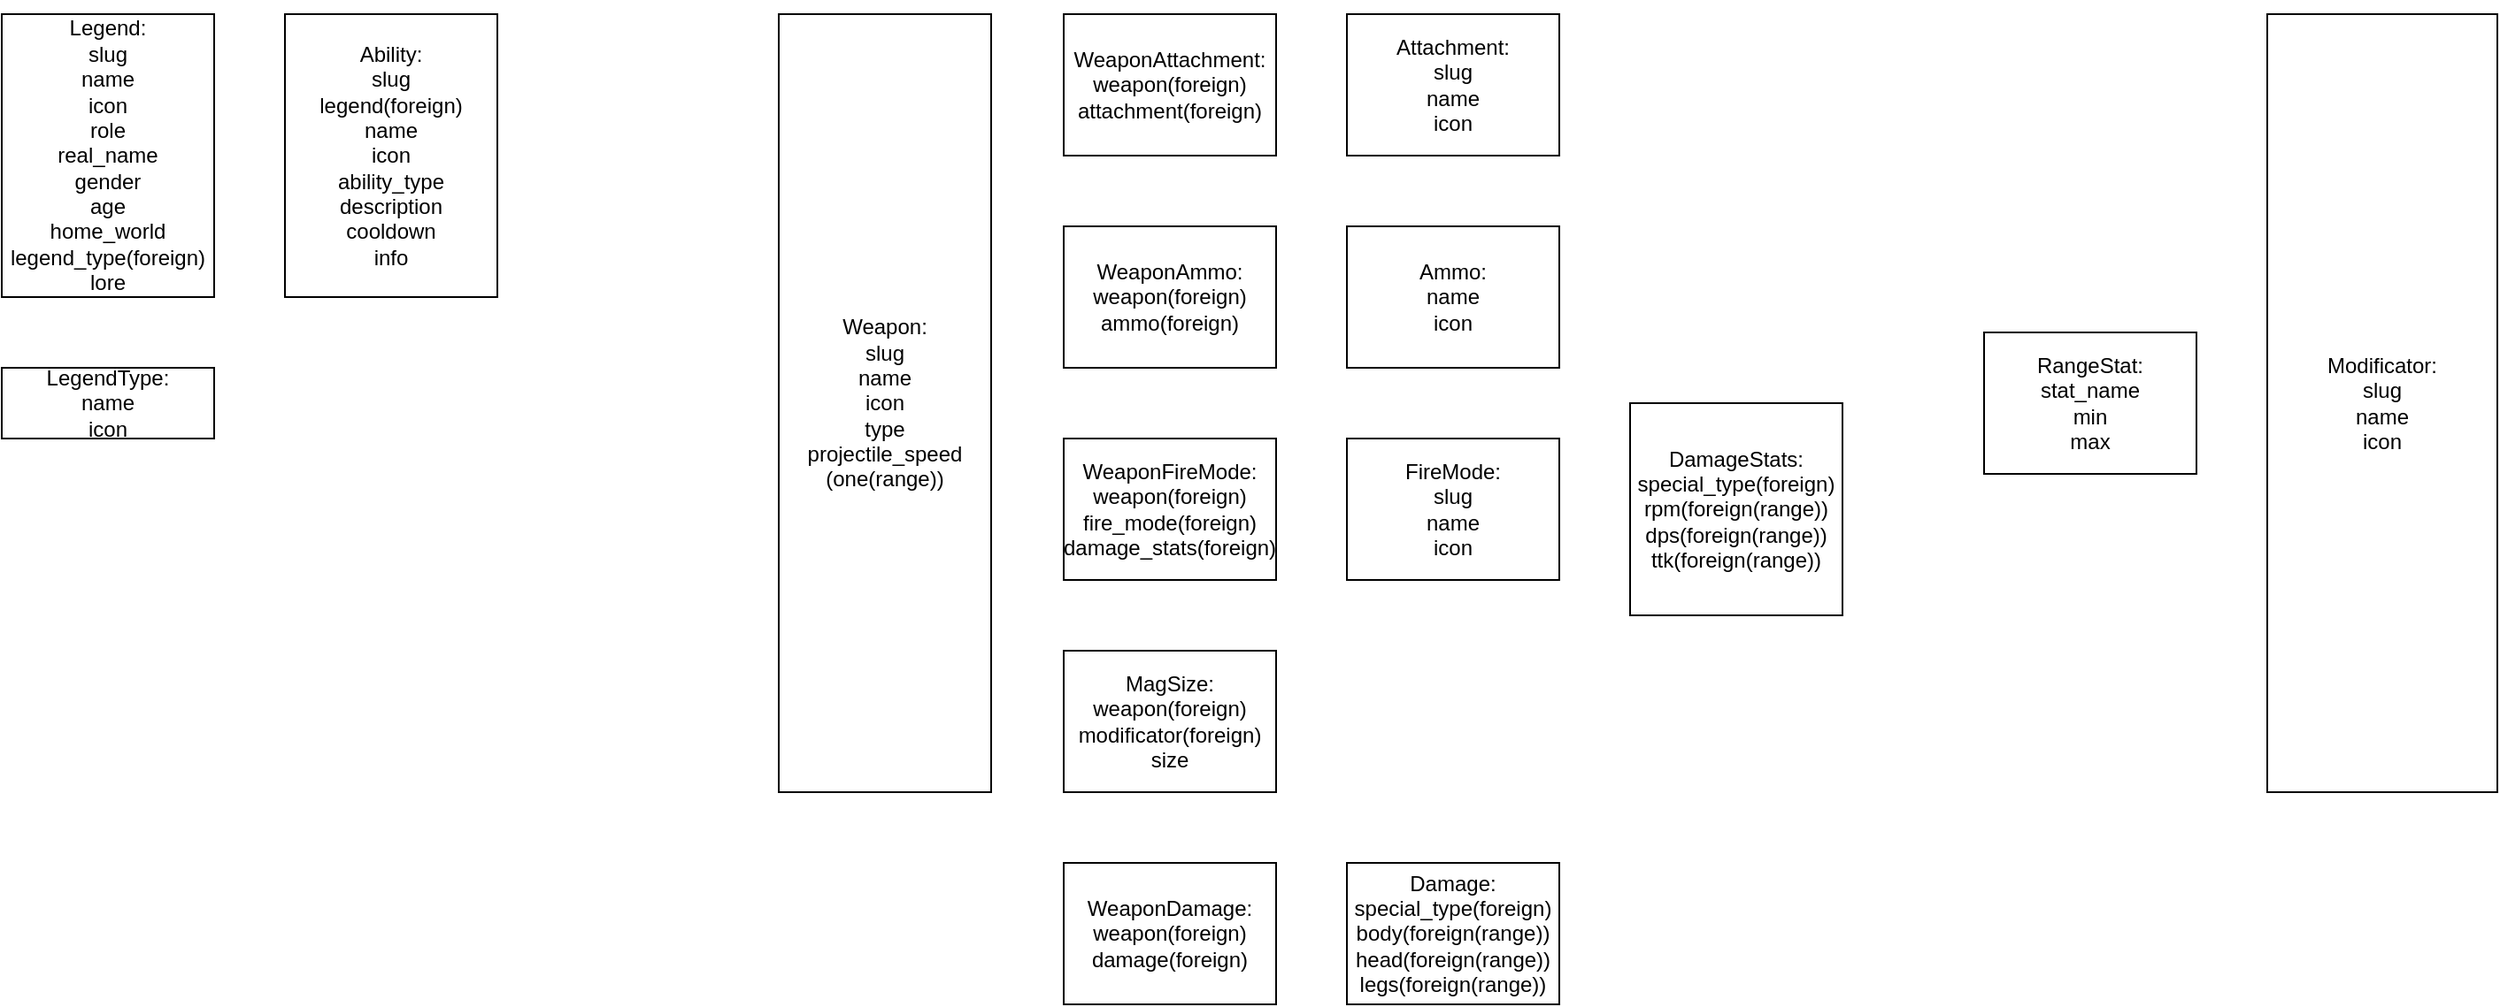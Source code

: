 <mxfile version="20.1.1" type="device"><diagram id="iyD9p3U5w7_5lx5WEJwz" name="Page-1"><mxGraphModel dx="1186" dy="721" grid="1" gridSize="10" guides="1" tooltips="1" connect="1" arrows="1" fold="1" page="1" pageScale="1" pageWidth="850" pageHeight="1100" math="0" shadow="0"><root><mxCell id="0"/><mxCell id="1" parent="0"/><mxCell id="5AU0IAYnIvrBAXSKpZxX-13" style="edgeStyle=orthogonalEdgeStyle;rounded=0;orthogonalLoop=1;jettySize=auto;html=1;exitX=0.5;exitY=0;exitDx=0;exitDy=0;exitPerimeter=0;entryX=0.5;entryY=0;entryDx=0;entryDy=0;" parent="1" source="5AU0IAYnIvrBAXSKpZxX-14" target="5AU0IAYnIvrBAXSKpZxX-14" edge="1"><mxGeometry relative="1" as="geometry"><mxPoint x="200" y="20" as="targetPoint"/></mxGeometry></mxCell><mxCell id="5AU0IAYnIvrBAXSKpZxX-14" value="Legend:&lt;br&gt;slug&lt;br&gt;name&lt;br&gt;icon&lt;br&gt;role&lt;br&gt;real_name&lt;br&gt;gender&lt;br&gt;age&lt;br&gt;home_world&lt;br&gt;legend_type(foreign)&lt;br&gt;lore" style="rounded=0;whiteSpace=wrap;html=1;" parent="1" vertex="1"><mxGeometry x="80" y="80" width="120" height="160" as="geometry"/></mxCell><mxCell id="5AU0IAYnIvrBAXSKpZxX-15" value="Ability:&lt;br&gt;slug&lt;br&gt;legend(foreign)&lt;br&gt;name&lt;br&gt;icon&lt;br&gt;ability_type&lt;br&gt;description&lt;br&gt;cooldown&lt;br&gt;info" style="rounded=0;whiteSpace=wrap;html=1;" parent="1" vertex="1"><mxGeometry x="240" y="80" width="120" height="160" as="geometry"/></mxCell><mxCell id="5AU0IAYnIvrBAXSKpZxX-16" value="Weapon:&lt;br&gt;slug&lt;br&gt;name&lt;br&gt;icon&lt;br&gt;type&lt;br&gt;projectile_speed&lt;br&gt;(one(range))" style="rounded=0;whiteSpace=wrap;html=1;" parent="1" vertex="1"><mxGeometry x="519" y="80" width="120" height="440" as="geometry"/></mxCell><mxCell id="5AU0IAYnIvrBAXSKpZxX-17" value="LegendType:&lt;br&gt;name&lt;br&gt;icon" style="rounded=0;whiteSpace=wrap;html=1;" parent="1" vertex="1"><mxGeometry x="80" y="280" width="120" height="40" as="geometry"/></mxCell><mxCell id="5AU0IAYnIvrBAXSKpZxX-18" value="Ammo:&lt;br&gt;name&lt;br&gt;icon" style="rounded=0;whiteSpace=wrap;html=1;" parent="1" vertex="1"><mxGeometry x="840" y="200" width="120" height="80" as="geometry"/></mxCell><mxCell id="5AU0IAYnIvrBAXSKpZxX-19" value="Attachment:&lt;br&gt;slug&lt;br&gt;name&lt;br&gt;icon" style="rounded=0;whiteSpace=wrap;html=1;" parent="1" vertex="1"><mxGeometry x="840" y="80" width="120" height="80" as="geometry"/></mxCell><mxCell id="5AU0IAYnIvrBAXSKpZxX-20" value="WeaponAttachment:&lt;br&gt;weapon(foreign)&lt;br&gt;attachment(foreign)" style="rounded=0;whiteSpace=wrap;html=1;" parent="1" vertex="1"><mxGeometry x="680" y="80" width="120" height="80" as="geometry"/></mxCell><mxCell id="5AU0IAYnIvrBAXSKpZxX-21" value="FireMode:&lt;br&gt;slug&lt;br&gt;name&lt;br&gt;icon" style="rounded=0;whiteSpace=wrap;html=1;" parent="1" vertex="1"><mxGeometry x="840" y="320" width="120" height="80" as="geometry"/></mxCell><mxCell id="5AU0IAYnIvrBAXSKpZxX-22" value="WeaponFireMode:&lt;br&gt;weapon(foreign)&lt;br&gt;fire_mode(foreign)&lt;br&gt;damage_stats(foreign)" style="rounded=0;whiteSpace=wrap;html=1;" parent="1" vertex="1"><mxGeometry x="680" y="320" width="120" height="80" as="geometry"/></mxCell><mxCell id="5AU0IAYnIvrBAXSKpZxX-23" value="Damage:&lt;br&gt;special_type(foreign)&lt;br&gt;body(foreign(range))&lt;br&gt;head(foreign(range))&lt;br&gt;legs(foreign(range))" style="rounded=0;whiteSpace=wrap;html=1;" parent="1" vertex="1"><mxGeometry x="840" y="560" width="120" height="80" as="geometry"/></mxCell><mxCell id="5AU0IAYnIvrBAXSKpZxX-24" value="DamageStats:&lt;br&gt;special_type(foreign)&lt;br&gt;rpm(foreign(range))&lt;br&gt;dps(foreign(range))&lt;br&gt;ttk(foreign(range))" style="rounded=0;whiteSpace=wrap;html=1;" parent="1" vertex="1"><mxGeometry x="1000" y="300" width="120" height="120" as="geometry"/></mxCell><mxCell id="5AU0IAYnIvrBAXSKpZxX-25" value="WeaponAmmo:&lt;br&gt;weapon(foreign)&lt;br&gt;ammo(foreign)" style="rounded=0;whiteSpace=wrap;html=1;" parent="1" vertex="1"><mxGeometry x="680" y="200" width="120" height="80" as="geometry"/></mxCell><mxCell id="5AU0IAYnIvrBAXSKpZxX-26" value="RangeStat:&lt;br&gt;stat_name&lt;br&gt;min&lt;br&gt;max" style="rounded=0;whiteSpace=wrap;html=1;" parent="1" vertex="1"><mxGeometry x="1200" y="260" width="120" height="80" as="geometry"/></mxCell><mxCell id="5AU0IAYnIvrBAXSKpZxX-27" value="Modificator:&lt;br&gt;slug&lt;br&gt;name&lt;br&gt;icon" style="rounded=0;whiteSpace=wrap;html=1;" parent="1" vertex="1"><mxGeometry x="1360" y="80" width="130" height="440" as="geometry"/></mxCell><mxCell id="5AU0IAYnIvrBAXSKpZxX-28" value="MagSize:&lt;br&gt;weapon(foreign)&lt;br&gt;modificator(foreign)&lt;br&gt;size" style="rounded=0;whiteSpace=wrap;html=1;" parent="1" vertex="1"><mxGeometry x="680" y="440" width="120" height="80" as="geometry"/></mxCell><mxCell id="5AU0IAYnIvrBAXSKpZxX-29" value="WeaponDamage:&lt;br&gt;weapon(foreign)&lt;br&gt;damage(foreign)" style="rounded=0;whiteSpace=wrap;html=1;" parent="1" vertex="1"><mxGeometry x="680" y="560" width="120" height="80" as="geometry"/></mxCell></root></mxGraphModel></diagram></mxfile>
